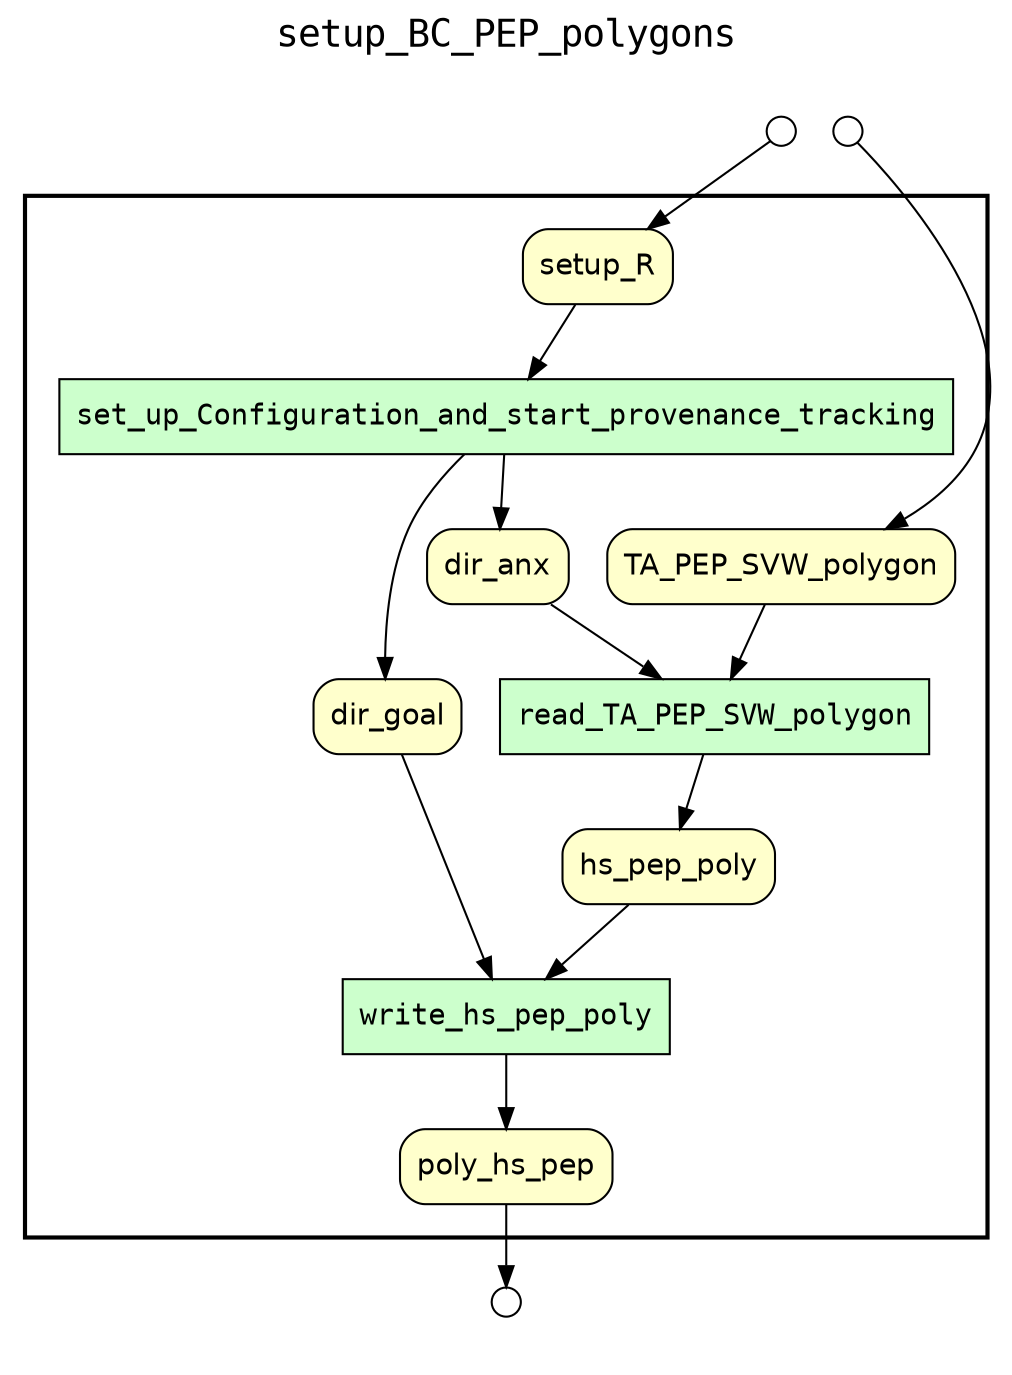 
digraph yw_data_view {
rankdir=TB
fontname=Courier; fontsize=18; labelloc=t
label="setup_BC_PEP_polygons"
subgraph cluster_workflow { label=""; color=black; penwidth=2
subgraph cluster_workflow_inner { label=""; color=white
node[shape=box style="filled" fillcolor="#CCFFCC" peripheries=1 fontname=Courier]
read_TA_PEP_SVW_polygon
set_up_Configuration_and_start_provenance_tracking
write_hs_pep_poly
node[shape=box style="filled" fillcolor="#CCFFCC" peripheries=1 fontname=Courier]
node[shape=box style="rounded,filled" fillcolor="#FFFFCC" peripheries=1 fontname=Helvetica]
setup_R
dir_anx
dir_goal
TA_PEP_SVW_polygon
hs_pep_poly
poly_hs_pep
node[shape=box style="rounded,filled" fillcolor="#FFFFFF" peripheries=1 fontname=Helvetica]
}}
subgraph cluster_inflows { label=""; color=white; penwidth=2
subgraph cluster_inflows_inner { label=""; color=white
node[shape=circle fillcolor="#FFFFFF" peripheries=1 width=0.2]
setup_R_inflow [label=""]
TA_PEP_SVW_polygon_inflow [label=""]
}}
subgraph cluster_outflows { label=""; color=white; penwidth=2
subgraph cluster_outflows_inner { label=""; color=white
node[shape=circle fillcolor="#FFFFFF" peripheries=1 width=0.2]
poly_hs_pep_outflow [label=""]
}}
hs_pep_poly -> write_hs_pep_poly
TA_PEP_SVW_polygon -> read_TA_PEP_SVW_polygon
dir_goal -> write_hs_pep_poly
dir_anx -> read_TA_PEP_SVW_polygon
setup_R -> set_up_Configuration_and_start_provenance_tracking
set_up_Configuration_and_start_provenance_tracking -> dir_anx
set_up_Configuration_and_start_provenance_tracking -> dir_goal
read_TA_PEP_SVW_polygon -> hs_pep_poly
write_hs_pep_poly -> poly_hs_pep
setup_R_inflow -> setup_R
TA_PEP_SVW_polygon_inflow -> TA_PEP_SVW_polygon
poly_hs_pep -> poly_hs_pep_outflow
}

